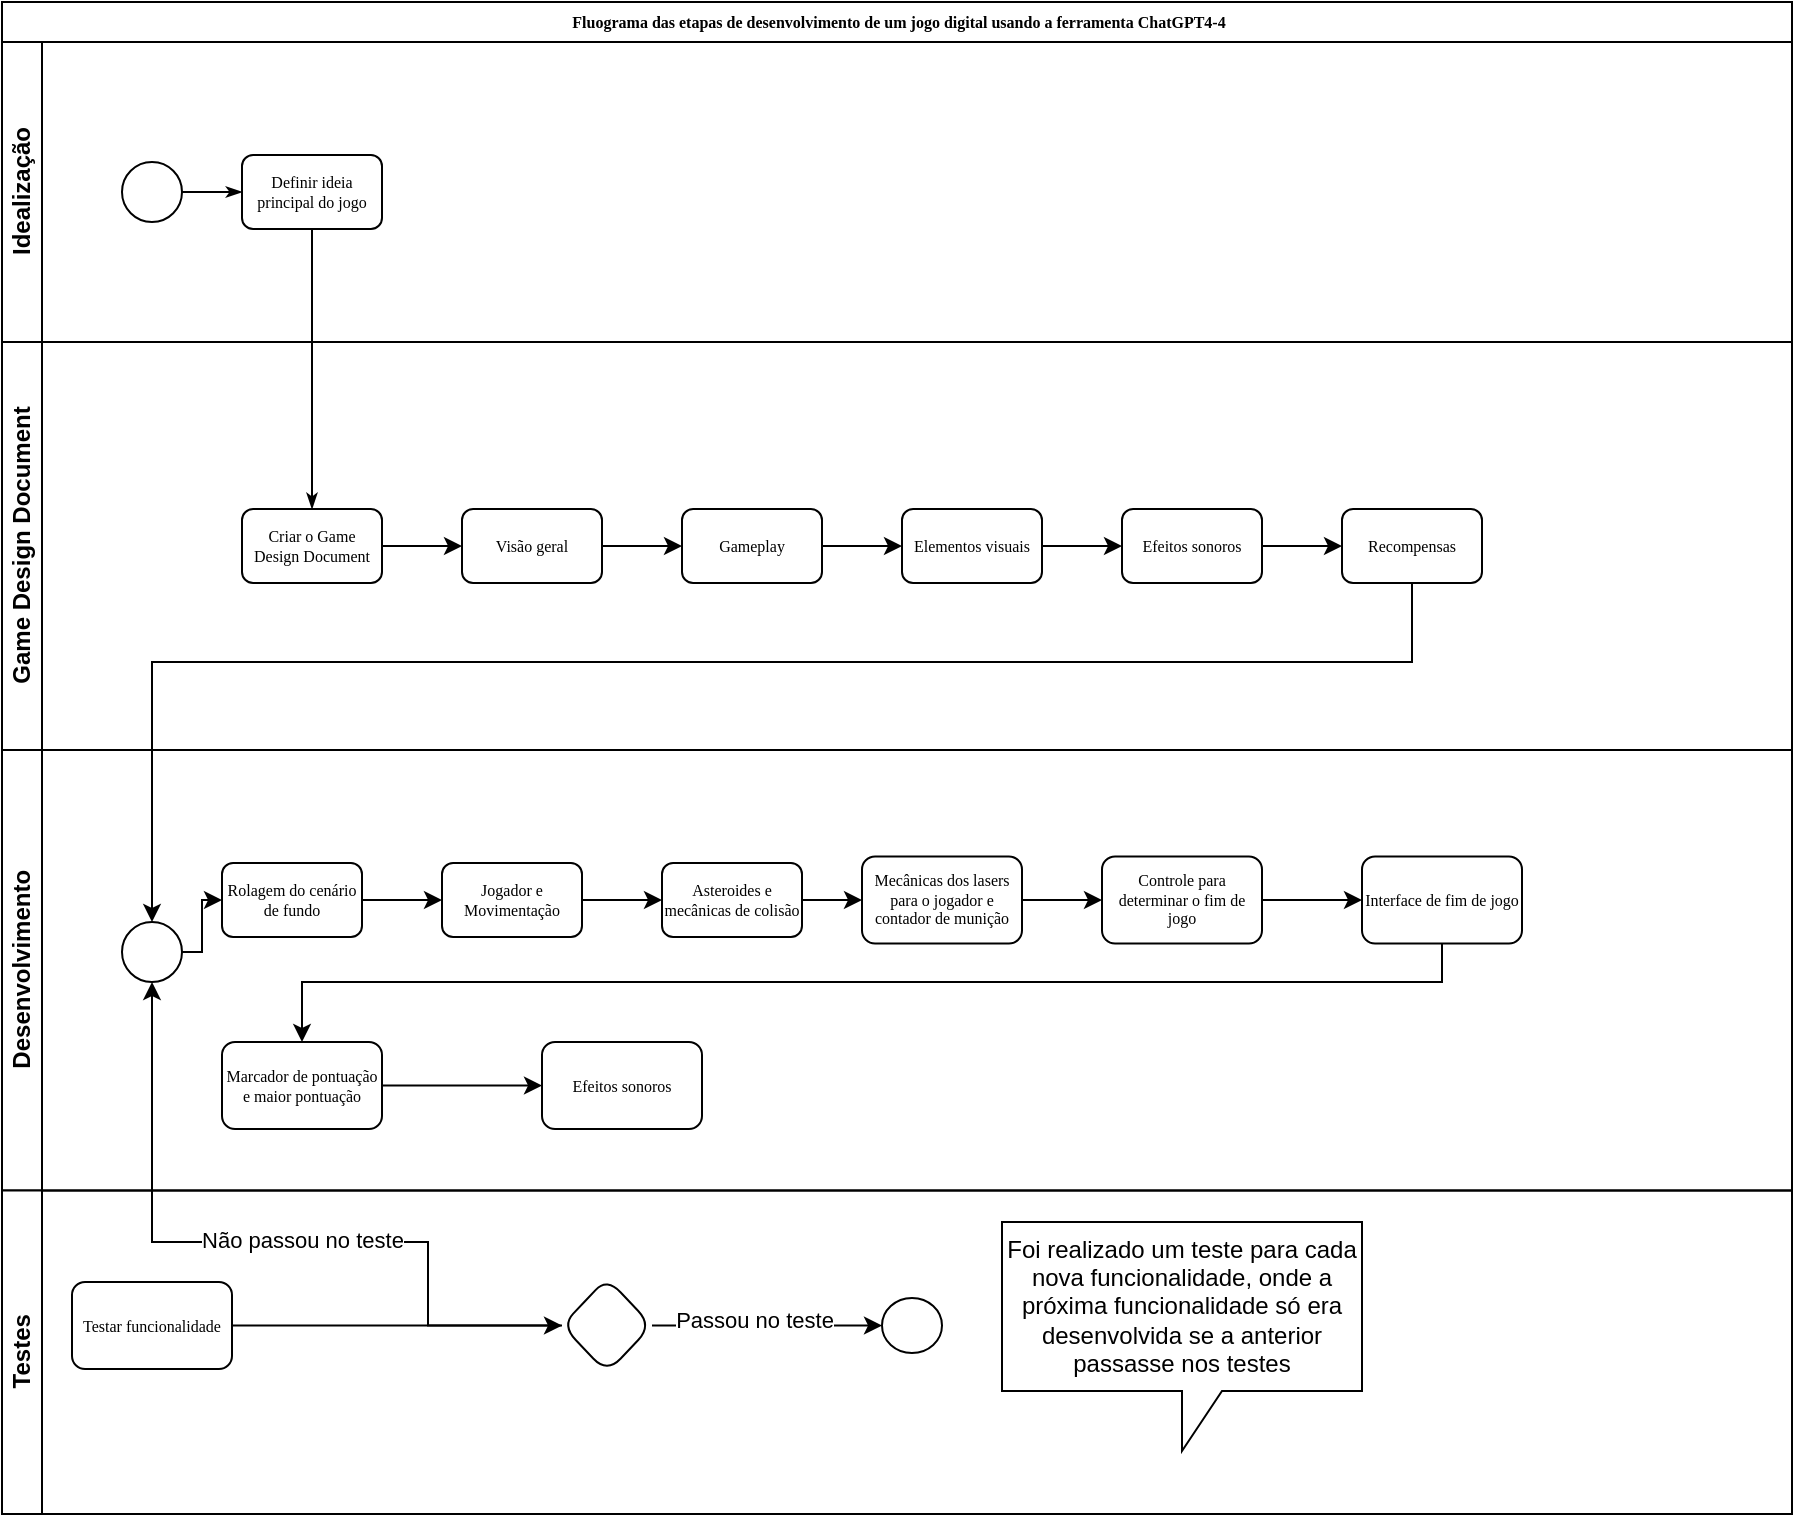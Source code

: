 <mxfile version="26.0.16">
  <diagram name="Page-1" id="c7488fd3-1785-93aa-aadb-54a6760d102a">
    <mxGraphModel dx="1313" dy="696" grid="1" gridSize="10" guides="1" tooltips="1" connect="1" arrows="1" fold="1" page="1" pageScale="1" pageWidth="1100" pageHeight="850" background="none" math="0" shadow="0">
      <root>
        <mxCell id="0" />
        <mxCell id="1" parent="0" />
        <mxCell id="2b4e8129b02d487f-1" value="Fluograma das etapas de desenvolvimento de um jogo digital usando a ferramenta ChatGPT4-4" style="swimlane;html=1;childLayout=stackLayout;horizontal=1;startSize=20;horizontalStack=0;rounded=0;shadow=0;labelBackgroundColor=none;strokeWidth=1;fontFamily=Verdana;fontSize=8;align=center;" parent="1" vertex="1">
          <mxGeometry x="180" y="70" width="895" height="756" as="geometry" />
        </mxCell>
        <mxCell id="2b4e8129b02d487f-2" value="Idealização" style="swimlane;html=1;startSize=20;horizontal=0;" parent="2b4e8129b02d487f-1" vertex="1">
          <mxGeometry y="20" width="895" height="150" as="geometry" />
        </mxCell>
        <mxCell id="2b4e8129b02d487f-18" style="edgeStyle=orthogonalEdgeStyle;rounded=0;html=1;labelBackgroundColor=none;startArrow=none;startFill=0;startSize=5;endArrow=classicThin;endFill=1;endSize=5;jettySize=auto;orthogonalLoop=1;strokeWidth=1;fontFamily=Verdana;fontSize=8" parent="2b4e8129b02d487f-2" source="2b4e8129b02d487f-5" target="2b4e8129b02d487f-6" edge="1">
          <mxGeometry relative="1" as="geometry" />
        </mxCell>
        <mxCell id="2b4e8129b02d487f-5" value="" style="ellipse;whiteSpace=wrap;html=1;rounded=0;shadow=0;labelBackgroundColor=none;strokeWidth=1;fontFamily=Verdana;fontSize=8;align=center;" parent="2b4e8129b02d487f-2" vertex="1">
          <mxGeometry x="60" y="60" width="30" height="30" as="geometry" />
        </mxCell>
        <mxCell id="2b4e8129b02d487f-6" value="Definir ideia principal do jogo" style="rounded=1;whiteSpace=wrap;html=1;shadow=0;labelBackgroundColor=none;strokeWidth=1;fontFamily=Verdana;fontSize=8;align=center;" parent="2b4e8129b02d487f-2" vertex="1">
          <mxGeometry x="120" y="56.5" width="70" height="37" as="geometry" />
        </mxCell>
        <mxCell id="2b4e8129b02d487f-3" value="Game Design Document" style="swimlane;html=1;startSize=20;horizontal=0;" parent="2b4e8129b02d487f-1" vertex="1">
          <mxGeometry y="170" width="895" height="204.0" as="geometry" />
        </mxCell>
        <mxCell id="yVmnszPTZZxLj4L8UxqV-28" value="" style="edgeStyle=orthogonalEdgeStyle;rounded=0;orthogonalLoop=1;jettySize=auto;html=1;" edge="1" parent="2b4e8129b02d487f-3" source="2b4e8129b02d487f-12" target="yVmnszPTZZxLj4L8UxqV-27">
          <mxGeometry relative="1" as="geometry" />
        </mxCell>
        <mxCell id="2b4e8129b02d487f-12" value="Criar o Game Design Document" style="rounded=1;whiteSpace=wrap;html=1;shadow=0;labelBackgroundColor=none;strokeWidth=1;fontFamily=Verdana;fontSize=8;align=center;" parent="2b4e8129b02d487f-3" vertex="1">
          <mxGeometry x="120" y="83.5" width="70" height="37" as="geometry" />
        </mxCell>
        <mxCell id="yVmnszPTZZxLj4L8UxqV-30" value="" style="edgeStyle=orthogonalEdgeStyle;rounded=0;orthogonalLoop=1;jettySize=auto;html=1;" edge="1" parent="2b4e8129b02d487f-3" source="yVmnszPTZZxLj4L8UxqV-27" target="yVmnszPTZZxLj4L8UxqV-29">
          <mxGeometry relative="1" as="geometry" />
        </mxCell>
        <mxCell id="yVmnszPTZZxLj4L8UxqV-27" value="Visão geral" style="rounded=1;whiteSpace=wrap;html=1;shadow=0;labelBackgroundColor=none;strokeWidth=1;fontFamily=Verdana;fontSize=8;align=center;" vertex="1" parent="2b4e8129b02d487f-3">
          <mxGeometry x="230" y="83.5" width="70" height="37" as="geometry" />
        </mxCell>
        <mxCell id="yVmnszPTZZxLj4L8UxqV-32" value="" style="edgeStyle=orthogonalEdgeStyle;rounded=0;orthogonalLoop=1;jettySize=auto;html=1;" edge="1" parent="2b4e8129b02d487f-3" source="yVmnszPTZZxLj4L8UxqV-29" target="yVmnszPTZZxLj4L8UxqV-31">
          <mxGeometry relative="1" as="geometry" />
        </mxCell>
        <mxCell id="yVmnszPTZZxLj4L8UxqV-29" value="Gameplay" style="rounded=1;whiteSpace=wrap;html=1;shadow=0;labelBackgroundColor=none;strokeWidth=1;fontFamily=Verdana;fontSize=8;align=center;" vertex="1" parent="2b4e8129b02d487f-3">
          <mxGeometry x="340" y="83.5" width="70" height="37" as="geometry" />
        </mxCell>
        <mxCell id="yVmnszPTZZxLj4L8UxqV-34" value="" style="edgeStyle=orthogonalEdgeStyle;rounded=0;orthogonalLoop=1;jettySize=auto;html=1;" edge="1" parent="2b4e8129b02d487f-3" source="yVmnszPTZZxLj4L8UxqV-31" target="yVmnszPTZZxLj4L8UxqV-33">
          <mxGeometry relative="1" as="geometry" />
        </mxCell>
        <mxCell id="yVmnszPTZZxLj4L8UxqV-31" value="Elementos visuais" style="rounded=1;whiteSpace=wrap;html=1;shadow=0;labelBackgroundColor=none;strokeWidth=1;fontFamily=Verdana;fontSize=8;align=center;" vertex="1" parent="2b4e8129b02d487f-3">
          <mxGeometry x="450" y="83.5" width="70" height="37" as="geometry" />
        </mxCell>
        <mxCell id="yVmnszPTZZxLj4L8UxqV-36" value="" style="edgeStyle=orthogonalEdgeStyle;rounded=0;orthogonalLoop=1;jettySize=auto;html=1;" edge="1" parent="2b4e8129b02d487f-3" source="yVmnszPTZZxLj4L8UxqV-33" target="yVmnszPTZZxLj4L8UxqV-35">
          <mxGeometry relative="1" as="geometry" />
        </mxCell>
        <mxCell id="yVmnszPTZZxLj4L8UxqV-33" value="Efeitos sonoros" style="rounded=1;whiteSpace=wrap;html=1;shadow=0;labelBackgroundColor=none;strokeWidth=1;fontFamily=Verdana;fontSize=8;align=center;" vertex="1" parent="2b4e8129b02d487f-3">
          <mxGeometry x="560" y="83.5" width="70" height="37" as="geometry" />
        </mxCell>
        <mxCell id="yVmnszPTZZxLj4L8UxqV-35" value="Recompensas" style="rounded=1;whiteSpace=wrap;html=1;shadow=0;labelBackgroundColor=none;strokeWidth=1;fontFamily=Verdana;fontSize=8;align=center;" vertex="1" parent="2b4e8129b02d487f-3">
          <mxGeometry x="670" y="83.5" width="70" height="37" as="geometry" />
        </mxCell>
        <mxCell id="2b4e8129b02d487f-4" value="Desenvolvimento" style="swimlane;html=1;startSize=20;horizontal=0;" parent="2b4e8129b02d487f-1" vertex="1">
          <mxGeometry y="374.0" width="895" height="220.25" as="geometry" />
        </mxCell>
        <mxCell id="yVmnszPTZZxLj4L8UxqV-43" value="" style="edgeStyle=orthogonalEdgeStyle;rounded=0;orthogonalLoop=1;jettySize=auto;html=1;" edge="1" parent="2b4e8129b02d487f-4" source="yVmnszPTZZxLj4L8UxqV-40" target="yVmnszPTZZxLj4L8UxqV-42">
          <mxGeometry relative="1" as="geometry" />
        </mxCell>
        <mxCell id="yVmnszPTZZxLj4L8UxqV-40" value="Rolagem do cenário de fundo" style="rounded=1;whiteSpace=wrap;html=1;shadow=0;labelBackgroundColor=none;strokeWidth=1;fontFamily=Verdana;fontSize=8;align=center;" vertex="1" parent="2b4e8129b02d487f-4">
          <mxGeometry x="110" y="56.5" width="70" height="37" as="geometry" />
        </mxCell>
        <mxCell id="yVmnszPTZZxLj4L8UxqV-45" value="" style="edgeStyle=orthogonalEdgeStyle;rounded=0;orthogonalLoop=1;jettySize=auto;html=1;" edge="1" parent="2b4e8129b02d487f-4" source="yVmnszPTZZxLj4L8UxqV-42" target="yVmnszPTZZxLj4L8UxqV-44">
          <mxGeometry relative="1" as="geometry" />
        </mxCell>
        <mxCell id="yVmnszPTZZxLj4L8UxqV-42" value="Jogador e Movimentação" style="rounded=1;whiteSpace=wrap;html=1;shadow=0;labelBackgroundColor=none;strokeWidth=1;fontFamily=Verdana;fontSize=8;align=center;" vertex="1" parent="2b4e8129b02d487f-4">
          <mxGeometry x="220" y="56.5" width="70" height="37" as="geometry" />
        </mxCell>
        <mxCell id="yVmnszPTZZxLj4L8UxqV-47" value="" style="edgeStyle=orthogonalEdgeStyle;rounded=0;orthogonalLoop=1;jettySize=auto;html=1;" edge="1" parent="2b4e8129b02d487f-4" source="yVmnszPTZZxLj4L8UxqV-44" target="yVmnszPTZZxLj4L8UxqV-46">
          <mxGeometry relative="1" as="geometry" />
        </mxCell>
        <mxCell id="yVmnszPTZZxLj4L8UxqV-44" value="Asteroides e mecânicas de colisão" style="rounded=1;whiteSpace=wrap;html=1;shadow=0;labelBackgroundColor=none;strokeWidth=1;fontFamily=Verdana;fontSize=8;align=center;" vertex="1" parent="2b4e8129b02d487f-4">
          <mxGeometry x="330" y="56.5" width="70" height="37" as="geometry" />
        </mxCell>
        <mxCell id="yVmnszPTZZxLj4L8UxqV-49" value="" style="edgeStyle=orthogonalEdgeStyle;rounded=0;orthogonalLoop=1;jettySize=auto;html=1;" edge="1" parent="2b4e8129b02d487f-4" source="yVmnszPTZZxLj4L8UxqV-46" target="yVmnszPTZZxLj4L8UxqV-48">
          <mxGeometry relative="1" as="geometry" />
        </mxCell>
        <mxCell id="yVmnszPTZZxLj4L8UxqV-46" value="Mecânicas dos lasers para o jogador e contador de munição" style="rounded=1;whiteSpace=wrap;html=1;shadow=0;labelBackgroundColor=none;strokeWidth=1;fontFamily=Verdana;fontSize=8;align=center;" vertex="1" parent="2b4e8129b02d487f-4">
          <mxGeometry x="430" y="53.25" width="80" height="43.5" as="geometry" />
        </mxCell>
        <mxCell id="yVmnszPTZZxLj4L8UxqV-51" value="" style="edgeStyle=orthogonalEdgeStyle;rounded=0;orthogonalLoop=1;jettySize=auto;html=1;" edge="1" parent="2b4e8129b02d487f-4" source="yVmnszPTZZxLj4L8UxqV-48" target="yVmnszPTZZxLj4L8UxqV-50">
          <mxGeometry relative="1" as="geometry" />
        </mxCell>
        <mxCell id="yVmnszPTZZxLj4L8UxqV-48" value="Controle para determinar o fim de jogo" style="rounded=1;whiteSpace=wrap;html=1;shadow=0;labelBackgroundColor=none;strokeWidth=1;fontFamily=Verdana;fontSize=8;align=center;" vertex="1" parent="2b4e8129b02d487f-4">
          <mxGeometry x="550" y="53.25" width="80" height="43.5" as="geometry" />
        </mxCell>
        <mxCell id="yVmnszPTZZxLj4L8UxqV-50" value="Interface de fim de jogo" style="rounded=1;whiteSpace=wrap;html=1;shadow=0;labelBackgroundColor=none;strokeWidth=1;fontFamily=Verdana;fontSize=8;align=center;" vertex="1" parent="2b4e8129b02d487f-4">
          <mxGeometry x="680" y="53.25" width="80" height="43.5" as="geometry" />
        </mxCell>
        <mxCell id="yVmnszPTZZxLj4L8UxqV-57" value="" style="edgeStyle=orthogonalEdgeStyle;rounded=0;orthogonalLoop=1;jettySize=auto;html=1;" edge="1" parent="2b4e8129b02d487f-4" source="yVmnszPTZZxLj4L8UxqV-54" target="yVmnszPTZZxLj4L8UxqV-56">
          <mxGeometry relative="1" as="geometry" />
        </mxCell>
        <mxCell id="yVmnszPTZZxLj4L8UxqV-54" value="Marcador de pontuação e maior pontuação" style="rounded=1;whiteSpace=wrap;html=1;shadow=0;labelBackgroundColor=none;strokeWidth=1;fontFamily=Verdana;fontSize=8;align=center;" vertex="1" parent="2b4e8129b02d487f-4">
          <mxGeometry x="110" y="146.0" width="80" height="43.5" as="geometry" />
        </mxCell>
        <mxCell id="yVmnszPTZZxLj4L8UxqV-55" value="" style="edgeStyle=orthogonalEdgeStyle;rounded=0;orthogonalLoop=1;jettySize=auto;html=1;" edge="1" parent="2b4e8129b02d487f-4" source="yVmnszPTZZxLj4L8UxqV-50" target="yVmnszPTZZxLj4L8UxqV-54">
          <mxGeometry relative="1" as="geometry">
            <Array as="points">
              <mxPoint x="720" y="116" />
              <mxPoint x="150" y="116" />
            </Array>
          </mxGeometry>
        </mxCell>
        <mxCell id="yVmnszPTZZxLj4L8UxqV-56" value="Efeitos sonoros" style="rounded=1;whiteSpace=wrap;html=1;shadow=0;labelBackgroundColor=none;strokeWidth=1;fontFamily=Verdana;fontSize=8;align=center;" vertex="1" parent="2b4e8129b02d487f-4">
          <mxGeometry x="270" y="146.0" width="80" height="43.5" as="geometry" />
        </mxCell>
        <mxCell id="yVmnszPTZZxLj4L8UxqV-65" style="edgeStyle=orthogonalEdgeStyle;rounded=0;orthogonalLoop=1;jettySize=auto;html=1;" edge="1" parent="2b4e8129b02d487f-4" source="yVmnszPTZZxLj4L8UxqV-63" target="yVmnszPTZZxLj4L8UxqV-40">
          <mxGeometry relative="1" as="geometry">
            <Array as="points">
              <mxPoint x="100" y="101" />
              <mxPoint x="100" y="75" />
            </Array>
          </mxGeometry>
        </mxCell>
        <mxCell id="yVmnszPTZZxLj4L8UxqV-63" value="" style="ellipse;whiteSpace=wrap;html=1;rounded=0;shadow=0;labelBackgroundColor=none;strokeWidth=1;fontFamily=Verdana;fontSize=8;align=center;" vertex="1" parent="2b4e8129b02d487f-4">
          <mxGeometry x="60" y="86.0" width="30" height="30" as="geometry" />
        </mxCell>
        <mxCell id="2b4e8129b02d487f-24" style="edgeStyle=orthogonalEdgeStyle;rounded=0;html=1;labelBackgroundColor=none;startArrow=none;startFill=0;startSize=5;endArrow=classicThin;endFill=1;endSize=5;jettySize=auto;orthogonalLoop=1;strokeWidth=1;fontFamily=Verdana;fontSize=8" parent="2b4e8129b02d487f-1" source="2b4e8129b02d487f-6" target="2b4e8129b02d487f-12" edge="1">
          <mxGeometry relative="1" as="geometry" />
        </mxCell>
        <mxCell id="yVmnszPTZZxLj4L8UxqV-64" style="edgeStyle=orthogonalEdgeStyle;rounded=0;orthogonalLoop=1;jettySize=auto;html=1;entryX=0.5;entryY=0;entryDx=0;entryDy=0;" edge="1" parent="2b4e8129b02d487f-1" source="yVmnszPTZZxLj4L8UxqV-35" target="yVmnszPTZZxLj4L8UxqV-63">
          <mxGeometry relative="1" as="geometry">
            <Array as="points">
              <mxPoint x="705" y="330" />
              <mxPoint x="75" y="330" />
            </Array>
          </mxGeometry>
        </mxCell>
        <mxCell id="yVmnszPTZZxLj4L8UxqV-70" style="edgeStyle=orthogonalEdgeStyle;rounded=0;orthogonalLoop=1;jettySize=auto;html=1;entryX=0.5;entryY=1;entryDx=0;entryDy=0;" edge="1" parent="2b4e8129b02d487f-1" source="yVmnszPTZZxLj4L8UxqV-66" target="yVmnszPTZZxLj4L8UxqV-63">
          <mxGeometry relative="1" as="geometry">
            <Array as="points">
              <mxPoint x="213" y="620" />
              <mxPoint x="75" y="620" />
            </Array>
          </mxGeometry>
        </mxCell>
        <mxCell id="yVmnszPTZZxLj4L8UxqV-71" value="Não passou no teste" style="edgeLabel;html=1;align=center;verticalAlign=middle;resizable=0;points=[];" vertex="1" connectable="0" parent="yVmnszPTZZxLj4L8UxqV-70">
          <mxGeometry x="-0.546" y="2" relative="1" as="geometry">
            <mxPoint x="-61" y="-25" as="offset" />
          </mxGeometry>
        </mxCell>
        <mxCell id="yVmnszPTZZxLj4L8UxqV-1" value="Testes" style="swimlane;html=1;startSize=20;horizontal=0;" vertex="1" parent="2b4e8129b02d487f-1">
          <mxGeometry y="594.25" width="895" height="161.75" as="geometry" />
        </mxCell>
        <mxCell id="yVmnszPTZZxLj4L8UxqV-67" value="" style="edgeStyle=orthogonalEdgeStyle;rounded=0;orthogonalLoop=1;jettySize=auto;html=1;" edge="1" parent="yVmnszPTZZxLj4L8UxqV-1" source="yVmnszPTZZxLj4L8UxqV-58" target="yVmnszPTZZxLj4L8UxqV-66">
          <mxGeometry relative="1" as="geometry" />
        </mxCell>
        <mxCell id="yVmnszPTZZxLj4L8UxqV-58" value="Testar funcionalidade" style="rounded=1;whiteSpace=wrap;html=1;shadow=0;labelBackgroundColor=none;strokeWidth=1;fontFamily=Verdana;fontSize=8;align=center;" vertex="1" parent="yVmnszPTZZxLj4L8UxqV-1">
          <mxGeometry x="35" y="45.75" width="80" height="43.5" as="geometry" />
        </mxCell>
        <mxCell id="yVmnszPTZZxLj4L8UxqV-69" value="" style="edgeStyle=orthogonalEdgeStyle;rounded=0;orthogonalLoop=1;jettySize=auto;html=1;" edge="1" parent="yVmnszPTZZxLj4L8UxqV-1" source="yVmnszPTZZxLj4L8UxqV-66" target="yVmnszPTZZxLj4L8UxqV-68">
          <mxGeometry relative="1" as="geometry" />
        </mxCell>
        <mxCell id="yVmnszPTZZxLj4L8UxqV-75" value="&lt;span style=&quot;color: rgba(0, 0, 0, 0); font-family: monospace; font-size: 0px; text-align: start; background-color: rgb(251, 251, 251);&quot;&gt;P%3CmxGraphModel%3E%3Croot%3E%3CmxCell%20id%3D%220%22%2F%3E%3CmxCell%20id%3D%221%22%20parent%3D%220%22%2F%3E%3CmxCell%20id%3D%222%22%20value%3D%22Passou%20no%20teste%22%20style%3D%22edgeLabel%3Bhtml%3D1%3Balign%3Dcenter%3BverticalAlign%3Dmiddle%3Bresizable%3D0%3Bpoints%3D%5B%5D%3B%22%20vertex%3D%221%22%20connectable%3D%220%22%20parent%3D%221%22%3E%3CmxGeometry%20x%3D%22370.333%22%20y%3D%22731.75%22%20as%3D%22geometry%22%2F%3E%3C%2FmxCell%3E%3C%2Froot%3E%3C%2FmxGraphModel%3E&lt;/span&gt;" style="edgeLabel;html=1;align=center;verticalAlign=middle;resizable=0;points=[];" vertex="1" connectable="0" parent="yVmnszPTZZxLj4L8UxqV-69">
          <mxGeometry x="-0.249" y="-3" relative="1" as="geometry">
            <mxPoint as="offset" />
          </mxGeometry>
        </mxCell>
        <mxCell id="yVmnszPTZZxLj4L8UxqV-76" value="&lt;div style=&quot;text-align: start;&quot;&gt;&lt;font face=&quot;monospace&quot; color=&quot;rgba(0, 0, 0, 0)&quot;&gt;&lt;span style=&quot;font-size: 0px; background-color: rgb(251, 251, 251);&quot;&gt;Pa&lt;/span&gt;&lt;/font&gt;&lt;/div&gt;" style="edgeLabel;html=1;align=center;verticalAlign=middle;resizable=0;points=[];" vertex="1" connectable="0" parent="yVmnszPTZZxLj4L8UxqV-69">
          <mxGeometry x="-0.191" y="2" relative="1" as="geometry">
            <mxPoint as="offset" />
          </mxGeometry>
        </mxCell>
        <mxCell id="yVmnszPTZZxLj4L8UxqV-77" value="Passou no teste" style="edgeLabel;html=1;align=center;verticalAlign=middle;resizable=0;points=[];" vertex="1" connectable="0" parent="yVmnszPTZZxLj4L8UxqV-69">
          <mxGeometry x="-0.119" y="3" relative="1" as="geometry">
            <mxPoint as="offset" />
          </mxGeometry>
        </mxCell>
        <mxCell id="yVmnszPTZZxLj4L8UxqV-66" value="" style="rhombus;whiteSpace=wrap;html=1;fontSize=8;fontFamily=Verdana;rounded=1;shadow=0;labelBackgroundColor=none;strokeWidth=1;" vertex="1" parent="yVmnszPTZZxLj4L8UxqV-1">
          <mxGeometry x="280" y="43.75" width="45" height="47.5" as="geometry" />
        </mxCell>
        <mxCell id="yVmnszPTZZxLj4L8UxqV-68" value="" style="ellipse;whiteSpace=wrap;html=1;fontSize=8;fontFamily=Verdana;rounded=1;shadow=0;labelBackgroundColor=none;strokeWidth=1;" vertex="1" parent="yVmnszPTZZxLj4L8UxqV-1">
          <mxGeometry x="440" y="53.75" width="30" height="27.5" as="geometry" />
        </mxCell>
        <mxCell id="yVmnszPTZZxLj4L8UxqV-78" value="Foi realizado um teste para cada nova funcionalidade, onde a próxima funcionalidade só era desenvolvida se a anterior passasse nos testes" style="shape=callout;whiteSpace=wrap;html=1;perimeter=calloutPerimeter;" vertex="1" parent="yVmnszPTZZxLj4L8UxqV-1">
          <mxGeometry x="500" y="15.75" width="180" height="114.5" as="geometry" />
        </mxCell>
      </root>
    </mxGraphModel>
  </diagram>
</mxfile>
